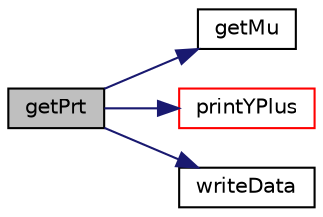 digraph "getPrt"
{
  bgcolor="transparent";
  edge [fontname="Helvetica",fontsize="10",labelfontname="Helvetica",labelfontsize="10"];
  node [fontname="Helvetica",fontsize="10",shape=record];
  rankdir="LR";
  Node218 [label="getPrt",height=0.2,width=0.4,color="black", fillcolor="grey75", style="filled", fontcolor="black"];
  Node218 -> Node219 [color="midnightblue",fontsize="10",style="solid",fontname="Helvetica"];
  Node219 [label="getMu",height=0.2,width=0.4,color="black",URL="$classFoam_1_1DATurbulenceModel.html#a101918f89fb941242b3b1d1dadcec0b4",tooltip="get mu "];
  Node218 -> Node220 [color="midnightblue",fontsize="10",style="solid",fontname="Helvetica"];
  Node220 [label="printYPlus",height=0.2,width=0.4,color="red",URL="$classFoam_1_1DATurbulenceModel.html#a45a5b7ae829ea8e200332ce6a19e5a1e",tooltip="print the min max and mean yPlus to screen "];
  Node218 -> Node223 [color="midnightblue",fontsize="10",style="solid",fontname="Helvetica"];
  Node223 [label="writeData",height=0.2,width=0.4,color="black",URL="$classFoam_1_1DATurbulenceModel.html#a4c658e15d7e8f5819cdc0eedbbbeb85e",tooltip="this is a virtual function for regIOobject "];
}
